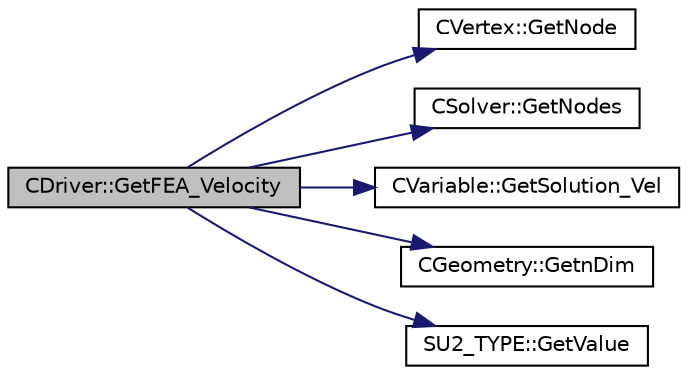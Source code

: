 digraph "CDriver::GetFEA_Velocity"
{
  edge [fontname="Helvetica",fontsize="10",labelfontname="Helvetica",labelfontsize="10"];
  node [fontname="Helvetica",fontsize="10",shape=record];
  rankdir="LR";
  Node1452 [label="CDriver::GetFEA_Velocity",height=0.2,width=0.4,color="black", fillcolor="grey75", style="filled", fontcolor="black"];
  Node1452 -> Node1453 [color="midnightblue",fontsize="10",style="solid",fontname="Helvetica"];
  Node1453 [label="CVertex::GetNode",height=0.2,width=0.4,color="black", fillcolor="white", style="filled",URL="$class_c_vertex.html#a95c513bf927464157ed96b6c79779a1f",tooltip="Get the node of the vertex. "];
  Node1452 -> Node1454 [color="midnightblue",fontsize="10",style="solid",fontname="Helvetica"];
  Node1454 [label="CSolver::GetNodes",height=0.2,width=0.4,color="black", fillcolor="white", style="filled",URL="$class_c_solver.html#af3198e52a2ea377bb765647b5e697197",tooltip="Allow outside access to the nodes of the solver, containing conservatives, primitives, etc. "];
  Node1452 -> Node1455 [color="midnightblue",fontsize="10",style="solid",fontname="Helvetica"];
  Node1455 [label="CVariable::GetSolution_Vel",height=0.2,width=0.4,color="black", fillcolor="white", style="filled",URL="$class_c_variable.html#ae403ee21871629716cbabead1c587dac",tooltip="Get the velocity (Structural Analysis). "];
  Node1452 -> Node1456 [color="midnightblue",fontsize="10",style="solid",fontname="Helvetica"];
  Node1456 [label="CGeometry::GetnDim",height=0.2,width=0.4,color="black", fillcolor="white", style="filled",URL="$class_c_geometry.html#a2af01006c0c4f74ba089582f1a3587fe",tooltip="Get number of coordinates. "];
  Node1452 -> Node1457 [color="midnightblue",fontsize="10",style="solid",fontname="Helvetica"];
  Node1457 [label="SU2_TYPE::GetValue",height=0.2,width=0.4,color="black", fillcolor="white", style="filled",URL="$namespace_s_u2___t_y_p_e.html#a0ed43473f5a450ce028d088427bf10cb",tooltip="Get the (primitive) value of the datatype (needs to be implemented for each new type). "];
}
